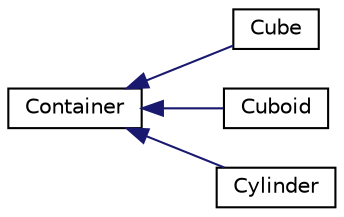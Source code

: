 digraph "Graphical Class Hierarchy"
{
  edge [fontname="Helvetica",fontsize="10",labelfontname="Helvetica",labelfontsize="10"];
  node [fontname="Helvetica",fontsize="10",shape=record];
  rankdir="LR";
  Node1 [label="Container",height=0.2,width=0.4,color="black", fillcolor="white", style="filled",URL="$classContainer.html",tooltip="The Container class. "];
  Node1 -> Node2 [dir="back",color="midnightblue",fontsize="10",style="solid",fontname="Helvetica"];
  Node2 [label="Cube",height=0.2,width=0.4,color="black", fillcolor="white", style="filled",URL="$classCube.html",tooltip="The Cube class. "];
  Node1 -> Node3 [dir="back",color="midnightblue",fontsize="10",style="solid",fontname="Helvetica"];
  Node3 [label="Cuboid",height=0.2,width=0.4,color="black", fillcolor="white", style="filled",URL="$classCuboid.html",tooltip="The Cuboid class. "];
  Node1 -> Node4 [dir="back",color="midnightblue",fontsize="10",style="solid",fontname="Helvetica"];
  Node4 [label="Cylinder",height=0.2,width=0.4,color="black", fillcolor="white", style="filled",URL="$classCylinder.html",tooltip="The Cylinder class. "];
}
